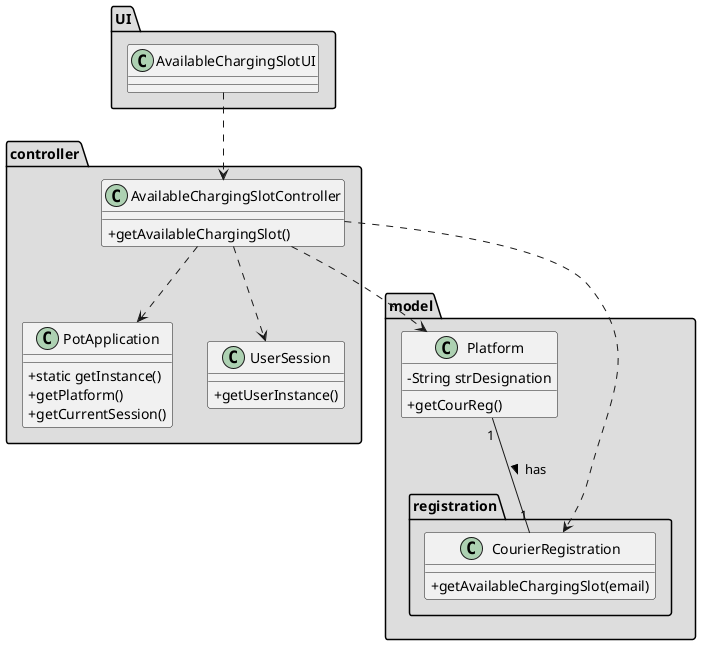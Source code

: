 @startuml
skinparam classAttributeIconSize 0


package "UI" #DDDDDD{
class AvailableChargingSlotUI {
    
}
}
package "controller" #DDDDDD{
class AvailableChargingSlotController {
    
  +getAvailableChargingSlot()
}
class PotApplication
{
  +static getInstance()
  +getPlatform()
  +getCurrentSession()
}

class UserSession
{
  +getUserInstance()
}
}
package "model" #DDDDDD{
class Platform {
  -String strDesignation
  +getCourReg()
}

package "registration" #DDDDDD{
class CourierRegistration {

  +getAvailableChargingSlot(email)

}
}
}


Platform "1" -- "1" CourierRegistration: has >


AvailableChargingSlotUI ..> AvailableChargingSlotController

AvailableChargingSlotController ..> Platform
AvailableChargingSlotController ..> CourierRegistration
AvailableChargingSlotController ..> PotApplication
AvailableChargingSlotController ..> UserSession


@enduml


